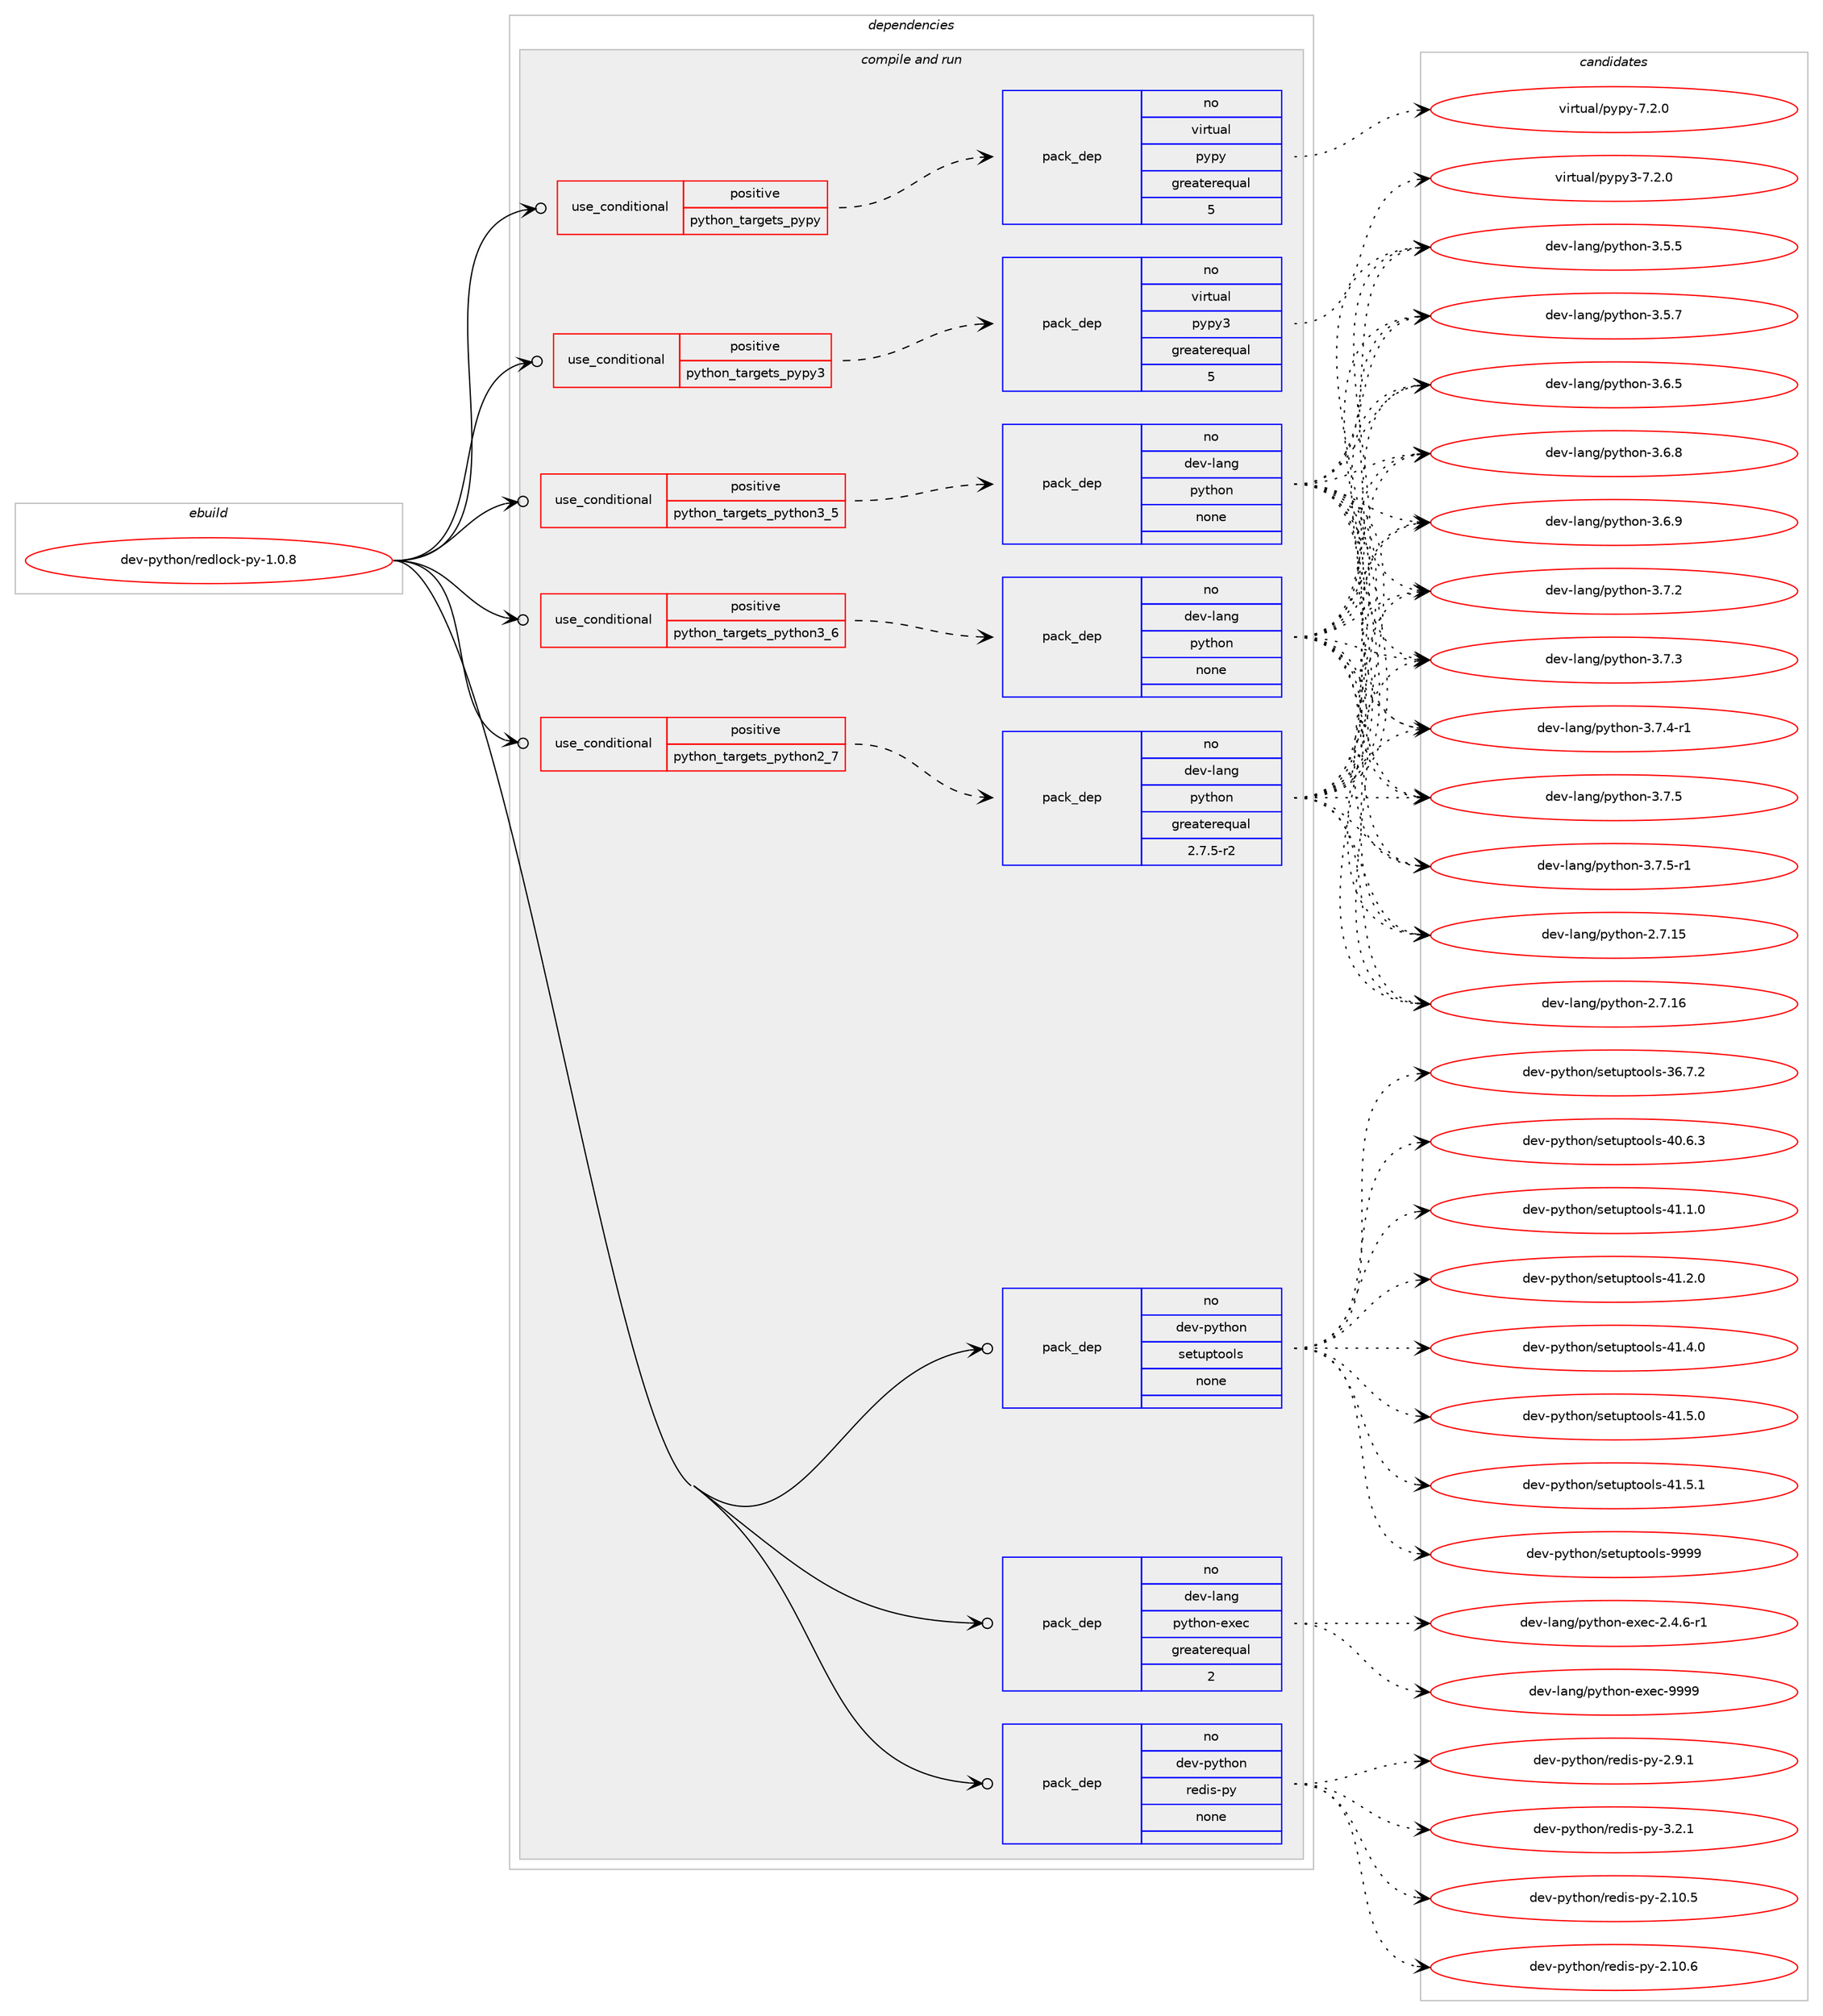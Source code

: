 digraph prolog {

# *************
# Graph options
# *************

newrank=true;
concentrate=true;
compound=true;
graph [rankdir=LR,fontname=Helvetica,fontsize=10,ranksep=1.5];#, ranksep=2.5, nodesep=0.2];
edge  [arrowhead=vee];
node  [fontname=Helvetica,fontsize=10];

# **********
# The ebuild
# **********

subgraph cluster_leftcol {
color=gray;
rank=same;
label=<<i>ebuild</i>>;
id [label="dev-python/redlock-py-1.0.8", color=red, width=4, href="../dev-python/redlock-py-1.0.8.svg"];
}

# ****************
# The dependencies
# ****************

subgraph cluster_midcol {
color=gray;
label=<<i>dependencies</i>>;
subgraph cluster_compile {
fillcolor="#eeeeee";
style=filled;
label=<<i>compile</i>>;
}
subgraph cluster_compileandrun {
fillcolor="#eeeeee";
style=filled;
label=<<i>compile and run</i>>;
subgraph cond148492 {
dependency634750 [label=<<TABLE BORDER="0" CELLBORDER="1" CELLSPACING="0" CELLPADDING="4"><TR><TD ROWSPAN="3" CELLPADDING="10">use_conditional</TD></TR><TR><TD>positive</TD></TR><TR><TD>python_targets_pypy</TD></TR></TABLE>>, shape=none, color=red];
subgraph pack474379 {
dependency634751 [label=<<TABLE BORDER="0" CELLBORDER="1" CELLSPACING="0" CELLPADDING="4" WIDTH="220"><TR><TD ROWSPAN="6" CELLPADDING="30">pack_dep</TD></TR><TR><TD WIDTH="110">no</TD></TR><TR><TD>virtual</TD></TR><TR><TD>pypy</TD></TR><TR><TD>greaterequal</TD></TR><TR><TD>5</TD></TR></TABLE>>, shape=none, color=blue];
}
dependency634750:e -> dependency634751:w [weight=20,style="dashed",arrowhead="vee"];
}
id:e -> dependency634750:w [weight=20,style="solid",arrowhead="odotvee"];
subgraph cond148493 {
dependency634752 [label=<<TABLE BORDER="0" CELLBORDER="1" CELLSPACING="0" CELLPADDING="4"><TR><TD ROWSPAN="3" CELLPADDING="10">use_conditional</TD></TR><TR><TD>positive</TD></TR><TR><TD>python_targets_pypy3</TD></TR></TABLE>>, shape=none, color=red];
subgraph pack474380 {
dependency634753 [label=<<TABLE BORDER="0" CELLBORDER="1" CELLSPACING="0" CELLPADDING="4" WIDTH="220"><TR><TD ROWSPAN="6" CELLPADDING="30">pack_dep</TD></TR><TR><TD WIDTH="110">no</TD></TR><TR><TD>virtual</TD></TR><TR><TD>pypy3</TD></TR><TR><TD>greaterequal</TD></TR><TR><TD>5</TD></TR></TABLE>>, shape=none, color=blue];
}
dependency634752:e -> dependency634753:w [weight=20,style="dashed",arrowhead="vee"];
}
id:e -> dependency634752:w [weight=20,style="solid",arrowhead="odotvee"];
subgraph cond148494 {
dependency634754 [label=<<TABLE BORDER="0" CELLBORDER="1" CELLSPACING="0" CELLPADDING="4"><TR><TD ROWSPAN="3" CELLPADDING="10">use_conditional</TD></TR><TR><TD>positive</TD></TR><TR><TD>python_targets_python2_7</TD></TR></TABLE>>, shape=none, color=red];
subgraph pack474381 {
dependency634755 [label=<<TABLE BORDER="0" CELLBORDER="1" CELLSPACING="0" CELLPADDING="4" WIDTH="220"><TR><TD ROWSPAN="6" CELLPADDING="30">pack_dep</TD></TR><TR><TD WIDTH="110">no</TD></TR><TR><TD>dev-lang</TD></TR><TR><TD>python</TD></TR><TR><TD>greaterequal</TD></TR><TR><TD>2.7.5-r2</TD></TR></TABLE>>, shape=none, color=blue];
}
dependency634754:e -> dependency634755:w [weight=20,style="dashed",arrowhead="vee"];
}
id:e -> dependency634754:w [weight=20,style="solid",arrowhead="odotvee"];
subgraph cond148495 {
dependency634756 [label=<<TABLE BORDER="0" CELLBORDER="1" CELLSPACING="0" CELLPADDING="4"><TR><TD ROWSPAN="3" CELLPADDING="10">use_conditional</TD></TR><TR><TD>positive</TD></TR><TR><TD>python_targets_python3_5</TD></TR></TABLE>>, shape=none, color=red];
subgraph pack474382 {
dependency634757 [label=<<TABLE BORDER="0" CELLBORDER="1" CELLSPACING="0" CELLPADDING="4" WIDTH="220"><TR><TD ROWSPAN="6" CELLPADDING="30">pack_dep</TD></TR><TR><TD WIDTH="110">no</TD></TR><TR><TD>dev-lang</TD></TR><TR><TD>python</TD></TR><TR><TD>none</TD></TR><TR><TD></TD></TR></TABLE>>, shape=none, color=blue];
}
dependency634756:e -> dependency634757:w [weight=20,style="dashed",arrowhead="vee"];
}
id:e -> dependency634756:w [weight=20,style="solid",arrowhead="odotvee"];
subgraph cond148496 {
dependency634758 [label=<<TABLE BORDER="0" CELLBORDER="1" CELLSPACING="0" CELLPADDING="4"><TR><TD ROWSPAN="3" CELLPADDING="10">use_conditional</TD></TR><TR><TD>positive</TD></TR><TR><TD>python_targets_python3_6</TD></TR></TABLE>>, shape=none, color=red];
subgraph pack474383 {
dependency634759 [label=<<TABLE BORDER="0" CELLBORDER="1" CELLSPACING="0" CELLPADDING="4" WIDTH="220"><TR><TD ROWSPAN="6" CELLPADDING="30">pack_dep</TD></TR><TR><TD WIDTH="110">no</TD></TR><TR><TD>dev-lang</TD></TR><TR><TD>python</TD></TR><TR><TD>none</TD></TR><TR><TD></TD></TR></TABLE>>, shape=none, color=blue];
}
dependency634758:e -> dependency634759:w [weight=20,style="dashed",arrowhead="vee"];
}
id:e -> dependency634758:w [weight=20,style="solid",arrowhead="odotvee"];
subgraph pack474384 {
dependency634760 [label=<<TABLE BORDER="0" CELLBORDER="1" CELLSPACING="0" CELLPADDING="4" WIDTH="220"><TR><TD ROWSPAN="6" CELLPADDING="30">pack_dep</TD></TR><TR><TD WIDTH="110">no</TD></TR><TR><TD>dev-lang</TD></TR><TR><TD>python-exec</TD></TR><TR><TD>greaterequal</TD></TR><TR><TD>2</TD></TR></TABLE>>, shape=none, color=blue];
}
id:e -> dependency634760:w [weight=20,style="solid",arrowhead="odotvee"];
subgraph pack474385 {
dependency634761 [label=<<TABLE BORDER="0" CELLBORDER="1" CELLSPACING="0" CELLPADDING="4" WIDTH="220"><TR><TD ROWSPAN="6" CELLPADDING="30">pack_dep</TD></TR><TR><TD WIDTH="110">no</TD></TR><TR><TD>dev-python</TD></TR><TR><TD>redis-py</TD></TR><TR><TD>none</TD></TR><TR><TD></TD></TR></TABLE>>, shape=none, color=blue];
}
id:e -> dependency634761:w [weight=20,style="solid",arrowhead="odotvee"];
subgraph pack474386 {
dependency634762 [label=<<TABLE BORDER="0" CELLBORDER="1" CELLSPACING="0" CELLPADDING="4" WIDTH="220"><TR><TD ROWSPAN="6" CELLPADDING="30">pack_dep</TD></TR><TR><TD WIDTH="110">no</TD></TR><TR><TD>dev-python</TD></TR><TR><TD>setuptools</TD></TR><TR><TD>none</TD></TR><TR><TD></TD></TR></TABLE>>, shape=none, color=blue];
}
id:e -> dependency634762:w [weight=20,style="solid",arrowhead="odotvee"];
}
subgraph cluster_run {
fillcolor="#eeeeee";
style=filled;
label=<<i>run</i>>;
}
}

# **************
# The candidates
# **************

subgraph cluster_choices {
rank=same;
color=gray;
label=<<i>candidates</i>>;

subgraph choice474379 {
color=black;
nodesep=1;
choice1181051141161179710847112121112121455546504648 [label="virtual/pypy-7.2.0", color=red, width=4,href="../virtual/pypy-7.2.0.svg"];
dependency634751:e -> choice1181051141161179710847112121112121455546504648:w [style=dotted,weight="100"];
}
subgraph choice474380 {
color=black;
nodesep=1;
choice118105114116117971084711212111212151455546504648 [label="virtual/pypy3-7.2.0", color=red, width=4,href="../virtual/pypy3-7.2.0.svg"];
dependency634753:e -> choice118105114116117971084711212111212151455546504648:w [style=dotted,weight="100"];
}
subgraph choice474381 {
color=black;
nodesep=1;
choice10010111845108971101034711212111610411111045504655464953 [label="dev-lang/python-2.7.15", color=red, width=4,href="../dev-lang/python-2.7.15.svg"];
choice10010111845108971101034711212111610411111045504655464954 [label="dev-lang/python-2.7.16", color=red, width=4,href="../dev-lang/python-2.7.16.svg"];
choice100101118451089711010347112121116104111110455146534653 [label="dev-lang/python-3.5.5", color=red, width=4,href="../dev-lang/python-3.5.5.svg"];
choice100101118451089711010347112121116104111110455146534655 [label="dev-lang/python-3.5.7", color=red, width=4,href="../dev-lang/python-3.5.7.svg"];
choice100101118451089711010347112121116104111110455146544653 [label="dev-lang/python-3.6.5", color=red, width=4,href="../dev-lang/python-3.6.5.svg"];
choice100101118451089711010347112121116104111110455146544656 [label="dev-lang/python-3.6.8", color=red, width=4,href="../dev-lang/python-3.6.8.svg"];
choice100101118451089711010347112121116104111110455146544657 [label="dev-lang/python-3.6.9", color=red, width=4,href="../dev-lang/python-3.6.9.svg"];
choice100101118451089711010347112121116104111110455146554650 [label="dev-lang/python-3.7.2", color=red, width=4,href="../dev-lang/python-3.7.2.svg"];
choice100101118451089711010347112121116104111110455146554651 [label="dev-lang/python-3.7.3", color=red, width=4,href="../dev-lang/python-3.7.3.svg"];
choice1001011184510897110103471121211161041111104551465546524511449 [label="dev-lang/python-3.7.4-r1", color=red, width=4,href="../dev-lang/python-3.7.4-r1.svg"];
choice100101118451089711010347112121116104111110455146554653 [label="dev-lang/python-3.7.5", color=red, width=4,href="../dev-lang/python-3.7.5.svg"];
choice1001011184510897110103471121211161041111104551465546534511449 [label="dev-lang/python-3.7.5-r1", color=red, width=4,href="../dev-lang/python-3.7.5-r1.svg"];
dependency634755:e -> choice10010111845108971101034711212111610411111045504655464953:w [style=dotted,weight="100"];
dependency634755:e -> choice10010111845108971101034711212111610411111045504655464954:w [style=dotted,weight="100"];
dependency634755:e -> choice100101118451089711010347112121116104111110455146534653:w [style=dotted,weight="100"];
dependency634755:e -> choice100101118451089711010347112121116104111110455146534655:w [style=dotted,weight="100"];
dependency634755:e -> choice100101118451089711010347112121116104111110455146544653:w [style=dotted,weight="100"];
dependency634755:e -> choice100101118451089711010347112121116104111110455146544656:w [style=dotted,weight="100"];
dependency634755:e -> choice100101118451089711010347112121116104111110455146544657:w [style=dotted,weight="100"];
dependency634755:e -> choice100101118451089711010347112121116104111110455146554650:w [style=dotted,weight="100"];
dependency634755:e -> choice100101118451089711010347112121116104111110455146554651:w [style=dotted,weight="100"];
dependency634755:e -> choice1001011184510897110103471121211161041111104551465546524511449:w [style=dotted,weight="100"];
dependency634755:e -> choice100101118451089711010347112121116104111110455146554653:w [style=dotted,weight="100"];
dependency634755:e -> choice1001011184510897110103471121211161041111104551465546534511449:w [style=dotted,weight="100"];
}
subgraph choice474382 {
color=black;
nodesep=1;
choice10010111845108971101034711212111610411111045504655464953 [label="dev-lang/python-2.7.15", color=red, width=4,href="../dev-lang/python-2.7.15.svg"];
choice10010111845108971101034711212111610411111045504655464954 [label="dev-lang/python-2.7.16", color=red, width=4,href="../dev-lang/python-2.7.16.svg"];
choice100101118451089711010347112121116104111110455146534653 [label="dev-lang/python-3.5.5", color=red, width=4,href="../dev-lang/python-3.5.5.svg"];
choice100101118451089711010347112121116104111110455146534655 [label="dev-lang/python-3.5.7", color=red, width=4,href="../dev-lang/python-3.5.7.svg"];
choice100101118451089711010347112121116104111110455146544653 [label="dev-lang/python-3.6.5", color=red, width=4,href="../dev-lang/python-3.6.5.svg"];
choice100101118451089711010347112121116104111110455146544656 [label="dev-lang/python-3.6.8", color=red, width=4,href="../dev-lang/python-3.6.8.svg"];
choice100101118451089711010347112121116104111110455146544657 [label="dev-lang/python-3.6.9", color=red, width=4,href="../dev-lang/python-3.6.9.svg"];
choice100101118451089711010347112121116104111110455146554650 [label="dev-lang/python-3.7.2", color=red, width=4,href="../dev-lang/python-3.7.2.svg"];
choice100101118451089711010347112121116104111110455146554651 [label="dev-lang/python-3.7.3", color=red, width=4,href="../dev-lang/python-3.7.3.svg"];
choice1001011184510897110103471121211161041111104551465546524511449 [label="dev-lang/python-3.7.4-r1", color=red, width=4,href="../dev-lang/python-3.7.4-r1.svg"];
choice100101118451089711010347112121116104111110455146554653 [label="dev-lang/python-3.7.5", color=red, width=4,href="../dev-lang/python-3.7.5.svg"];
choice1001011184510897110103471121211161041111104551465546534511449 [label="dev-lang/python-3.7.5-r1", color=red, width=4,href="../dev-lang/python-3.7.5-r1.svg"];
dependency634757:e -> choice10010111845108971101034711212111610411111045504655464953:w [style=dotted,weight="100"];
dependency634757:e -> choice10010111845108971101034711212111610411111045504655464954:w [style=dotted,weight="100"];
dependency634757:e -> choice100101118451089711010347112121116104111110455146534653:w [style=dotted,weight="100"];
dependency634757:e -> choice100101118451089711010347112121116104111110455146534655:w [style=dotted,weight="100"];
dependency634757:e -> choice100101118451089711010347112121116104111110455146544653:w [style=dotted,weight="100"];
dependency634757:e -> choice100101118451089711010347112121116104111110455146544656:w [style=dotted,weight="100"];
dependency634757:e -> choice100101118451089711010347112121116104111110455146544657:w [style=dotted,weight="100"];
dependency634757:e -> choice100101118451089711010347112121116104111110455146554650:w [style=dotted,weight="100"];
dependency634757:e -> choice100101118451089711010347112121116104111110455146554651:w [style=dotted,weight="100"];
dependency634757:e -> choice1001011184510897110103471121211161041111104551465546524511449:w [style=dotted,weight="100"];
dependency634757:e -> choice100101118451089711010347112121116104111110455146554653:w [style=dotted,weight="100"];
dependency634757:e -> choice1001011184510897110103471121211161041111104551465546534511449:w [style=dotted,weight="100"];
}
subgraph choice474383 {
color=black;
nodesep=1;
choice10010111845108971101034711212111610411111045504655464953 [label="dev-lang/python-2.7.15", color=red, width=4,href="../dev-lang/python-2.7.15.svg"];
choice10010111845108971101034711212111610411111045504655464954 [label="dev-lang/python-2.7.16", color=red, width=4,href="../dev-lang/python-2.7.16.svg"];
choice100101118451089711010347112121116104111110455146534653 [label="dev-lang/python-3.5.5", color=red, width=4,href="../dev-lang/python-3.5.5.svg"];
choice100101118451089711010347112121116104111110455146534655 [label="dev-lang/python-3.5.7", color=red, width=4,href="../dev-lang/python-3.5.7.svg"];
choice100101118451089711010347112121116104111110455146544653 [label="dev-lang/python-3.6.5", color=red, width=4,href="../dev-lang/python-3.6.5.svg"];
choice100101118451089711010347112121116104111110455146544656 [label="dev-lang/python-3.6.8", color=red, width=4,href="../dev-lang/python-3.6.8.svg"];
choice100101118451089711010347112121116104111110455146544657 [label="dev-lang/python-3.6.9", color=red, width=4,href="../dev-lang/python-3.6.9.svg"];
choice100101118451089711010347112121116104111110455146554650 [label="dev-lang/python-3.7.2", color=red, width=4,href="../dev-lang/python-3.7.2.svg"];
choice100101118451089711010347112121116104111110455146554651 [label="dev-lang/python-3.7.3", color=red, width=4,href="../dev-lang/python-3.7.3.svg"];
choice1001011184510897110103471121211161041111104551465546524511449 [label="dev-lang/python-3.7.4-r1", color=red, width=4,href="../dev-lang/python-3.7.4-r1.svg"];
choice100101118451089711010347112121116104111110455146554653 [label="dev-lang/python-3.7.5", color=red, width=4,href="../dev-lang/python-3.7.5.svg"];
choice1001011184510897110103471121211161041111104551465546534511449 [label="dev-lang/python-3.7.5-r1", color=red, width=4,href="../dev-lang/python-3.7.5-r1.svg"];
dependency634759:e -> choice10010111845108971101034711212111610411111045504655464953:w [style=dotted,weight="100"];
dependency634759:e -> choice10010111845108971101034711212111610411111045504655464954:w [style=dotted,weight="100"];
dependency634759:e -> choice100101118451089711010347112121116104111110455146534653:w [style=dotted,weight="100"];
dependency634759:e -> choice100101118451089711010347112121116104111110455146534655:w [style=dotted,weight="100"];
dependency634759:e -> choice100101118451089711010347112121116104111110455146544653:w [style=dotted,weight="100"];
dependency634759:e -> choice100101118451089711010347112121116104111110455146544656:w [style=dotted,weight="100"];
dependency634759:e -> choice100101118451089711010347112121116104111110455146544657:w [style=dotted,weight="100"];
dependency634759:e -> choice100101118451089711010347112121116104111110455146554650:w [style=dotted,weight="100"];
dependency634759:e -> choice100101118451089711010347112121116104111110455146554651:w [style=dotted,weight="100"];
dependency634759:e -> choice1001011184510897110103471121211161041111104551465546524511449:w [style=dotted,weight="100"];
dependency634759:e -> choice100101118451089711010347112121116104111110455146554653:w [style=dotted,weight="100"];
dependency634759:e -> choice1001011184510897110103471121211161041111104551465546534511449:w [style=dotted,weight="100"];
}
subgraph choice474384 {
color=black;
nodesep=1;
choice10010111845108971101034711212111610411111045101120101994550465246544511449 [label="dev-lang/python-exec-2.4.6-r1", color=red, width=4,href="../dev-lang/python-exec-2.4.6-r1.svg"];
choice10010111845108971101034711212111610411111045101120101994557575757 [label="dev-lang/python-exec-9999", color=red, width=4,href="../dev-lang/python-exec-9999.svg"];
dependency634760:e -> choice10010111845108971101034711212111610411111045101120101994550465246544511449:w [style=dotted,weight="100"];
dependency634760:e -> choice10010111845108971101034711212111610411111045101120101994557575757:w [style=dotted,weight="100"];
}
subgraph choice474385 {
color=black;
nodesep=1;
choice10010111845112121116104111110471141011001051154511212145504649484653 [label="dev-python/redis-py-2.10.5", color=red, width=4,href="../dev-python/redis-py-2.10.5.svg"];
choice10010111845112121116104111110471141011001051154511212145504649484654 [label="dev-python/redis-py-2.10.6", color=red, width=4,href="../dev-python/redis-py-2.10.6.svg"];
choice100101118451121211161041111104711410110010511545112121455046574649 [label="dev-python/redis-py-2.9.1", color=red, width=4,href="../dev-python/redis-py-2.9.1.svg"];
choice100101118451121211161041111104711410110010511545112121455146504649 [label="dev-python/redis-py-3.2.1", color=red, width=4,href="../dev-python/redis-py-3.2.1.svg"];
dependency634761:e -> choice10010111845112121116104111110471141011001051154511212145504649484653:w [style=dotted,weight="100"];
dependency634761:e -> choice10010111845112121116104111110471141011001051154511212145504649484654:w [style=dotted,weight="100"];
dependency634761:e -> choice100101118451121211161041111104711410110010511545112121455046574649:w [style=dotted,weight="100"];
dependency634761:e -> choice100101118451121211161041111104711410110010511545112121455146504649:w [style=dotted,weight="100"];
}
subgraph choice474386 {
color=black;
nodesep=1;
choice100101118451121211161041111104711510111611711211611111110811545515446554650 [label="dev-python/setuptools-36.7.2", color=red, width=4,href="../dev-python/setuptools-36.7.2.svg"];
choice100101118451121211161041111104711510111611711211611111110811545524846544651 [label="dev-python/setuptools-40.6.3", color=red, width=4,href="../dev-python/setuptools-40.6.3.svg"];
choice100101118451121211161041111104711510111611711211611111110811545524946494648 [label="dev-python/setuptools-41.1.0", color=red, width=4,href="../dev-python/setuptools-41.1.0.svg"];
choice100101118451121211161041111104711510111611711211611111110811545524946504648 [label="dev-python/setuptools-41.2.0", color=red, width=4,href="../dev-python/setuptools-41.2.0.svg"];
choice100101118451121211161041111104711510111611711211611111110811545524946524648 [label="dev-python/setuptools-41.4.0", color=red, width=4,href="../dev-python/setuptools-41.4.0.svg"];
choice100101118451121211161041111104711510111611711211611111110811545524946534648 [label="dev-python/setuptools-41.5.0", color=red, width=4,href="../dev-python/setuptools-41.5.0.svg"];
choice100101118451121211161041111104711510111611711211611111110811545524946534649 [label="dev-python/setuptools-41.5.1", color=red, width=4,href="../dev-python/setuptools-41.5.1.svg"];
choice10010111845112121116104111110471151011161171121161111111081154557575757 [label="dev-python/setuptools-9999", color=red, width=4,href="../dev-python/setuptools-9999.svg"];
dependency634762:e -> choice100101118451121211161041111104711510111611711211611111110811545515446554650:w [style=dotted,weight="100"];
dependency634762:e -> choice100101118451121211161041111104711510111611711211611111110811545524846544651:w [style=dotted,weight="100"];
dependency634762:e -> choice100101118451121211161041111104711510111611711211611111110811545524946494648:w [style=dotted,weight="100"];
dependency634762:e -> choice100101118451121211161041111104711510111611711211611111110811545524946504648:w [style=dotted,weight="100"];
dependency634762:e -> choice100101118451121211161041111104711510111611711211611111110811545524946524648:w [style=dotted,weight="100"];
dependency634762:e -> choice100101118451121211161041111104711510111611711211611111110811545524946534648:w [style=dotted,weight="100"];
dependency634762:e -> choice100101118451121211161041111104711510111611711211611111110811545524946534649:w [style=dotted,weight="100"];
dependency634762:e -> choice10010111845112121116104111110471151011161171121161111111081154557575757:w [style=dotted,weight="100"];
}
}

}
